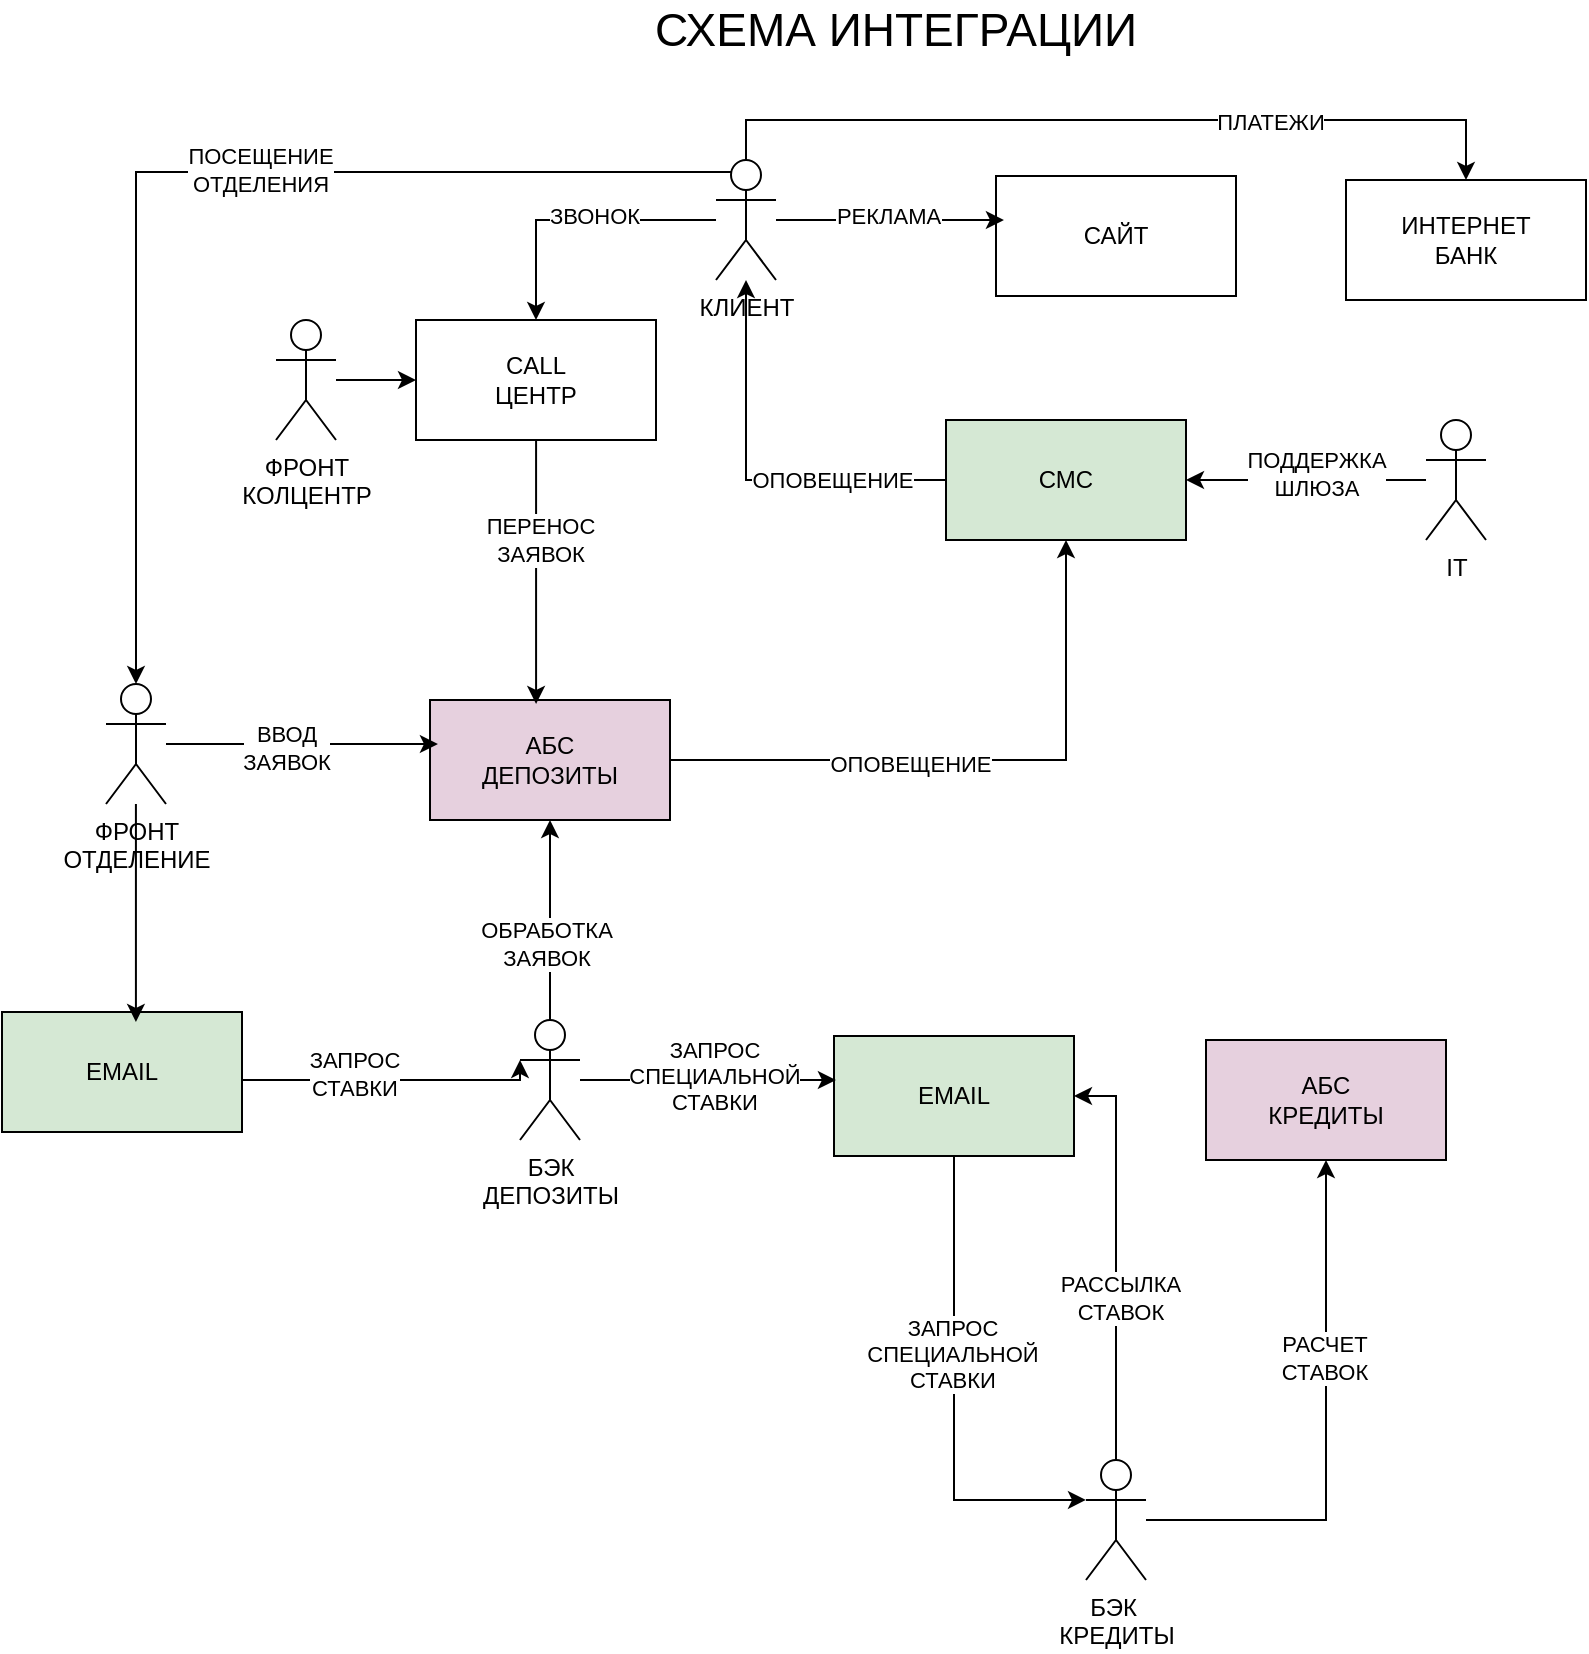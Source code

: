 <mxfile version="25.0.2">
  <diagram name="Page-1" id="RVYZcRryJPlw-NqLsayb">
    <mxGraphModel dx="1354" dy="1692" grid="1" gridSize="10" guides="1" tooltips="1" connect="1" arrows="1" fold="1" page="1" pageScale="1" pageWidth="850" pageHeight="1100" math="0" shadow="0">
      <root>
        <mxCell id="0" />
        <mxCell id="1" parent="0" />
        <mxCell id="GG9Ydm_uG05B6DUwSjur-1" value="EMAIL" style="rounded=0;whiteSpace=wrap;html=1;fillColor=#D5E8D4;" vertex="1" parent="1">
          <mxGeometry x="68" y="466" width="120" height="60" as="geometry" />
        </mxCell>
        <mxCell id="GG9Ydm_uG05B6DUwSjur-32" style="edgeStyle=orthogonalEdgeStyle;rounded=0;orthogonalLoop=1;jettySize=auto;html=1;exitX=1;exitY=0.5;exitDx=0;exitDy=0;" edge="1" parent="1" source="GG9Ydm_uG05B6DUwSjur-2" target="GG9Ydm_uG05B6DUwSjur-4">
          <mxGeometry relative="1" as="geometry" />
        </mxCell>
        <mxCell id="GG9Ydm_uG05B6DUwSjur-57" value="ОПОВЕЩЕНИЕ" style="edgeLabel;html=1;align=center;verticalAlign=middle;resizable=0;points=[];" vertex="1" connectable="0" parent="GG9Ydm_uG05B6DUwSjur-32">
          <mxGeometry x="-0.221" y="-2" relative="1" as="geometry">
            <mxPoint as="offset" />
          </mxGeometry>
        </mxCell>
        <mxCell id="GG9Ydm_uG05B6DUwSjur-2" value="АБС&lt;div&gt;ДЕПОЗИТЫ&lt;/div&gt;" style="rounded=0;whiteSpace=wrap;html=1;fillColor=#E6D0DE;" vertex="1" parent="1">
          <mxGeometry x="282" y="310" width="120" height="60" as="geometry" />
        </mxCell>
        <mxCell id="GG9Ydm_uG05B6DUwSjur-31" style="edgeStyle=orthogonalEdgeStyle;rounded=0;orthogonalLoop=1;jettySize=auto;html=1;entryX=0.442;entryY=0.033;entryDx=0;entryDy=0;entryPerimeter=0;" edge="1" parent="1" source="GG9Ydm_uG05B6DUwSjur-3" target="GG9Ydm_uG05B6DUwSjur-2">
          <mxGeometry relative="1" as="geometry" />
        </mxCell>
        <mxCell id="GG9Ydm_uG05B6DUwSjur-59" value="ПЕРЕНОС&lt;div&gt;ЗАЯВОК&lt;/div&gt;" style="edgeLabel;html=1;align=center;verticalAlign=middle;resizable=0;points=[];" vertex="1" connectable="0" parent="GG9Ydm_uG05B6DUwSjur-31">
          <mxGeometry x="-0.242" y="2" relative="1" as="geometry">
            <mxPoint as="offset" />
          </mxGeometry>
        </mxCell>
        <mxCell id="GG9Ydm_uG05B6DUwSjur-3" value="CALL&lt;div&gt;ЦЕНТР&lt;/div&gt;" style="rounded=0;whiteSpace=wrap;html=1;" vertex="1" parent="1">
          <mxGeometry x="275" y="120" width="120" height="60" as="geometry" />
        </mxCell>
        <mxCell id="GG9Ydm_uG05B6DUwSjur-47" style="edgeStyle=orthogonalEdgeStyle;rounded=0;orthogonalLoop=1;jettySize=auto;html=1;" edge="1" parent="1" source="GG9Ydm_uG05B6DUwSjur-4" target="GG9Ydm_uG05B6DUwSjur-25">
          <mxGeometry relative="1" as="geometry" />
        </mxCell>
        <mxCell id="GG9Ydm_uG05B6DUwSjur-71" value="ОПОВЕЩЕНИЕ" style="edgeLabel;html=1;align=center;verticalAlign=middle;resizable=0;points=[];" vertex="1" connectable="0" parent="GG9Ydm_uG05B6DUwSjur-47">
          <mxGeometry x="-0.43" relative="1" as="geometry">
            <mxPoint as="offset" />
          </mxGeometry>
        </mxCell>
        <mxCell id="GG9Ydm_uG05B6DUwSjur-4" value="СМС" style="rounded=0;whiteSpace=wrap;html=1;fillColor=#D5E8D4;" vertex="1" parent="1">
          <mxGeometry x="540" y="170" width="120" height="60" as="geometry" />
        </mxCell>
        <mxCell id="GG9Ydm_uG05B6DUwSjur-5" value="САЙТ" style="rounded=0;whiteSpace=wrap;html=1;" vertex="1" parent="1">
          <mxGeometry x="565" y="48" width="120" height="60" as="geometry" />
        </mxCell>
        <mxCell id="GG9Ydm_uG05B6DUwSjur-7" value="ФРОНТ&lt;div&gt;ОТДЕЛЕНИЕ&lt;/div&gt;" style="shape=umlActor;verticalLabelPosition=bottom;verticalAlign=top;html=1;" vertex="1" parent="1">
          <mxGeometry x="120" y="302" width="30" height="60" as="geometry" />
        </mxCell>
        <mxCell id="GG9Ydm_uG05B6DUwSjur-18" value="АБС&lt;div&gt;КРЕДИТЫ&lt;/div&gt;" style="rounded=0;whiteSpace=wrap;html=1;fillColor=#E6D0DE;" vertex="1" parent="1">
          <mxGeometry x="670" y="480" width="120" height="60" as="geometry" />
        </mxCell>
        <mxCell id="GG9Ydm_uG05B6DUwSjur-21" value="БЭК&lt;div&gt;ДЕПОЗИТЫ&lt;/div&gt;" style="shape=umlActor;verticalLabelPosition=bottom;verticalAlign=top;html=1;" vertex="1" parent="1">
          <mxGeometry x="327" y="470" width="30" height="60" as="geometry" />
        </mxCell>
        <mxCell id="GG9Ydm_uG05B6DUwSjur-41" style="edgeStyle=orthogonalEdgeStyle;rounded=0;orthogonalLoop=1;jettySize=auto;html=1;entryX=0.5;entryY=1;entryDx=0;entryDy=0;" edge="1" parent="1" source="GG9Ydm_uG05B6DUwSjur-22" target="GG9Ydm_uG05B6DUwSjur-18">
          <mxGeometry relative="1" as="geometry" />
        </mxCell>
        <mxCell id="GG9Ydm_uG05B6DUwSjur-67" value="РАСЧЕТ&lt;div&gt;СТАВОК&lt;/div&gt;" style="edgeLabel;html=1;align=center;verticalAlign=middle;resizable=0;points=[];" vertex="1" connectable="0" parent="GG9Ydm_uG05B6DUwSjur-41">
          <mxGeometry x="0.266" y="1" relative="1" as="geometry">
            <mxPoint as="offset" />
          </mxGeometry>
        </mxCell>
        <mxCell id="GG9Ydm_uG05B6DUwSjur-69" style="edgeStyle=orthogonalEdgeStyle;rounded=0;orthogonalLoop=1;jettySize=auto;html=1;entryX=1;entryY=0.5;entryDx=0;entryDy=0;exitX=0.5;exitY=0;exitDx=0;exitDy=0;exitPerimeter=0;" edge="1" parent="1" source="GG9Ydm_uG05B6DUwSjur-22" target="GG9Ydm_uG05B6DUwSjur-55">
          <mxGeometry relative="1" as="geometry" />
        </mxCell>
        <mxCell id="GG9Ydm_uG05B6DUwSjur-70" value="РАССЫЛКА&lt;div&gt;СТАВОК&lt;/div&gt;" style="edgeLabel;html=1;align=center;verticalAlign=middle;resizable=0;points=[];" vertex="1" connectable="0" parent="GG9Ydm_uG05B6DUwSjur-69">
          <mxGeometry x="-0.198" y="-2" relative="1" as="geometry">
            <mxPoint as="offset" />
          </mxGeometry>
        </mxCell>
        <mxCell id="GG9Ydm_uG05B6DUwSjur-22" value="БЭК&amp;nbsp;&lt;div&gt;КРЕДИТЫ&lt;/div&gt;" style="shape=umlActor;verticalLabelPosition=bottom;verticalAlign=top;html=1;" vertex="1" parent="1">
          <mxGeometry x="610" y="690" width="30" height="60" as="geometry" />
        </mxCell>
        <mxCell id="GG9Ydm_uG05B6DUwSjur-34" style="edgeStyle=orthogonalEdgeStyle;rounded=0;orthogonalLoop=1;jettySize=auto;html=1;entryX=0;entryY=0.5;entryDx=0;entryDy=0;" edge="1" parent="1" source="GG9Ydm_uG05B6DUwSjur-23" target="GG9Ydm_uG05B6DUwSjur-3">
          <mxGeometry relative="1" as="geometry" />
        </mxCell>
        <mxCell id="GG9Ydm_uG05B6DUwSjur-23" value="ФРОНТ&lt;div&gt;&lt;div&gt;КОЛЦЕНТР&lt;/div&gt;&lt;/div&gt;" style="shape=umlActor;verticalLabelPosition=bottom;verticalAlign=top;html=1;" vertex="1" parent="1">
          <mxGeometry x="205" y="120" width="30" height="60" as="geometry" />
        </mxCell>
        <mxCell id="GG9Ydm_uG05B6DUwSjur-30" style="edgeStyle=orthogonalEdgeStyle;rounded=0;orthogonalLoop=1;jettySize=auto;html=1;entryX=0.5;entryY=0;entryDx=0;entryDy=0;" edge="1" parent="1" source="GG9Ydm_uG05B6DUwSjur-25" target="GG9Ydm_uG05B6DUwSjur-3">
          <mxGeometry relative="1" as="geometry" />
        </mxCell>
        <mxCell id="GG9Ydm_uG05B6DUwSjur-73" value="ЗВОНОК" style="edgeLabel;html=1;align=center;verticalAlign=middle;resizable=0;points=[];" vertex="1" connectable="0" parent="GG9Ydm_uG05B6DUwSjur-30">
          <mxGeometry x="-0.129" y="-2" relative="1" as="geometry">
            <mxPoint as="offset" />
          </mxGeometry>
        </mxCell>
        <mxCell id="GG9Ydm_uG05B6DUwSjur-44" style="edgeStyle=orthogonalEdgeStyle;rounded=0;orthogonalLoop=1;jettySize=auto;html=1;entryX=0.5;entryY=0;entryDx=0;entryDy=0;exitX=0.5;exitY=0;exitDx=0;exitDy=0;exitPerimeter=0;" edge="1" parent="1" source="GG9Ydm_uG05B6DUwSjur-25" target="GG9Ydm_uG05B6DUwSjur-6">
          <mxGeometry relative="1" as="geometry" />
        </mxCell>
        <mxCell id="GG9Ydm_uG05B6DUwSjur-66" value="ПЛАТЕЖИ" style="edgeLabel;html=1;align=center;verticalAlign=middle;resizable=0;points=[];" vertex="1" connectable="0" parent="GG9Ydm_uG05B6DUwSjur-44">
          <mxGeometry x="0.376" y="-1" relative="1" as="geometry">
            <mxPoint as="offset" />
          </mxGeometry>
        </mxCell>
        <mxCell id="GG9Ydm_uG05B6DUwSjur-49" style="edgeStyle=orthogonalEdgeStyle;rounded=0;orthogonalLoop=1;jettySize=auto;html=1;entryX=0.5;entryY=0;entryDx=0;entryDy=0;entryPerimeter=0;exitX=0.25;exitY=0.1;exitDx=0;exitDy=0;exitPerimeter=0;" edge="1" parent="1" source="GG9Ydm_uG05B6DUwSjur-25" target="GG9Ydm_uG05B6DUwSjur-7">
          <mxGeometry relative="1" as="geometry">
            <mxPoint x="130" y="220" as="targetPoint" />
          </mxGeometry>
        </mxCell>
        <mxCell id="GG9Ydm_uG05B6DUwSjur-64" value="ПОСЕЩЕНИЕ&lt;div&gt;ОТДЕЛЕНИЯ&lt;/div&gt;" style="edgeLabel;html=1;align=center;verticalAlign=middle;resizable=0;points=[];" vertex="1" connectable="0" parent="GG9Ydm_uG05B6DUwSjur-49">
          <mxGeometry x="-0.149" y="-1" relative="1" as="geometry">
            <mxPoint as="offset" />
          </mxGeometry>
        </mxCell>
        <mxCell id="GG9Ydm_uG05B6DUwSjur-25" value="КЛИЕНТ" style="shape=umlActor;verticalLabelPosition=bottom;verticalAlign=top;html=1;" vertex="1" parent="1">
          <mxGeometry x="425" y="40" width="30" height="60" as="geometry" />
        </mxCell>
        <mxCell id="GG9Ydm_uG05B6DUwSjur-43" style="edgeStyle=orthogonalEdgeStyle;rounded=0;orthogonalLoop=1;jettySize=auto;html=1;entryX=1;entryY=0.5;entryDx=0;entryDy=0;" edge="1" parent="1" source="GG9Ydm_uG05B6DUwSjur-27" target="GG9Ydm_uG05B6DUwSjur-4">
          <mxGeometry relative="1" as="geometry" />
        </mxCell>
        <mxCell id="GG9Ydm_uG05B6DUwSjur-58" value="ПОДДЕРЖКА&lt;div&gt;ШЛЮЗА&lt;/div&gt;" style="edgeLabel;html=1;align=center;verticalAlign=middle;resizable=0;points=[];" vertex="1" connectable="0" parent="GG9Ydm_uG05B6DUwSjur-43">
          <mxGeometry x="-0.083" y="-3" relative="1" as="geometry">
            <mxPoint as="offset" />
          </mxGeometry>
        </mxCell>
        <mxCell id="GG9Ydm_uG05B6DUwSjur-27" value="IT" style="shape=umlActor;verticalLabelPosition=bottom;verticalAlign=top;html=1;" vertex="1" parent="1">
          <mxGeometry x="780" y="170" width="30" height="60" as="geometry" />
        </mxCell>
        <mxCell id="GG9Ydm_uG05B6DUwSjur-35" style="edgeStyle=orthogonalEdgeStyle;rounded=0;orthogonalLoop=1;jettySize=auto;html=1;entryX=0.033;entryY=0.367;entryDx=0;entryDy=0;entryPerimeter=0;" edge="1" parent="1" source="GG9Ydm_uG05B6DUwSjur-7" target="GG9Ydm_uG05B6DUwSjur-2">
          <mxGeometry relative="1" as="geometry" />
        </mxCell>
        <mxCell id="GG9Ydm_uG05B6DUwSjur-63" value="ВВОД&lt;div&gt;ЗАЯВОК&lt;/div&gt;" style="edgeLabel;html=1;align=center;verticalAlign=middle;resizable=0;points=[];" vertex="1" connectable="0" parent="GG9Ydm_uG05B6DUwSjur-35">
          <mxGeometry x="-0.117" y="-2" relative="1" as="geometry">
            <mxPoint as="offset" />
          </mxGeometry>
        </mxCell>
        <mxCell id="GG9Ydm_uG05B6DUwSjur-37" style="edgeStyle=orthogonalEdgeStyle;rounded=0;orthogonalLoop=1;jettySize=auto;html=1;entryX=0;entryY=0.333;entryDx=0;entryDy=0;entryPerimeter=0;exitX=1;exitY=0.5;exitDx=0;exitDy=0;" edge="1" parent="1" source="GG9Ydm_uG05B6DUwSjur-1" target="GG9Ydm_uG05B6DUwSjur-21">
          <mxGeometry relative="1" as="geometry">
            <Array as="points">
              <mxPoint x="327" y="500" />
            </Array>
          </mxGeometry>
        </mxCell>
        <mxCell id="GG9Ydm_uG05B6DUwSjur-61" value="ЗАПРОС&lt;div&gt;СТАВКИ&lt;/div&gt;" style="edgeLabel;html=1;align=center;verticalAlign=middle;resizable=0;points=[];" vertex="1" connectable="0" parent="GG9Ydm_uG05B6DUwSjur-37">
          <mxGeometry x="-0.216" y="3" relative="1" as="geometry">
            <mxPoint as="offset" />
          </mxGeometry>
        </mxCell>
        <mxCell id="GG9Ydm_uG05B6DUwSjur-38" style="edgeStyle=orthogonalEdgeStyle;rounded=0;orthogonalLoop=1;jettySize=auto;html=1;" edge="1" parent="1" source="GG9Ydm_uG05B6DUwSjur-21" target="GG9Ydm_uG05B6DUwSjur-2">
          <mxGeometry relative="1" as="geometry" />
        </mxCell>
        <mxCell id="GG9Ydm_uG05B6DUwSjur-62" value="ОБРАБОТКА&lt;div&gt;ЗАЯВОК&lt;/div&gt;" style="edgeLabel;html=1;align=center;verticalAlign=middle;resizable=0;points=[];" vertex="1" connectable="0" parent="GG9Ydm_uG05B6DUwSjur-38">
          <mxGeometry x="-0.24" y="2" relative="1" as="geometry">
            <mxPoint as="offset" />
          </mxGeometry>
        </mxCell>
        <mxCell id="GG9Ydm_uG05B6DUwSjur-39" style="edgeStyle=orthogonalEdgeStyle;rounded=0;orthogonalLoop=1;jettySize=auto;html=1;entryX=0;entryY=0.333;entryDx=0;entryDy=0;entryPerimeter=0;exitX=0.5;exitY=1;exitDx=0;exitDy=0;" edge="1" parent="1" source="GG9Ydm_uG05B6DUwSjur-55" target="GG9Ydm_uG05B6DUwSjur-22">
          <mxGeometry relative="1" as="geometry">
            <mxPoint x="130" y="590" as="sourcePoint" />
            <mxPoint x="250" y="560" as="targetPoint" />
          </mxGeometry>
        </mxCell>
        <mxCell id="GG9Ydm_uG05B6DUwSjur-60" value="ЗАПРОС&lt;div&gt;СПЕЦИАЛЬНОЙ&lt;/div&gt;&lt;div&gt;СТАВКИ&lt;/div&gt;" style="edgeLabel;html=1;align=center;verticalAlign=middle;resizable=0;points=[];" vertex="1" connectable="0" parent="GG9Ydm_uG05B6DUwSjur-39">
          <mxGeometry x="-0.168" y="-1" relative="1" as="geometry">
            <mxPoint as="offset" />
          </mxGeometry>
        </mxCell>
        <mxCell id="GG9Ydm_uG05B6DUwSjur-6" value="ИНТЕРНЕТ&lt;div&gt;БАНК&lt;/div&gt;" style="rounded=0;whiteSpace=wrap;html=1;" vertex="1" parent="1">
          <mxGeometry x="740" y="50" width="120" height="60" as="geometry" />
        </mxCell>
        <mxCell id="GG9Ydm_uG05B6DUwSjur-48" style="edgeStyle=orthogonalEdgeStyle;rounded=0;orthogonalLoop=1;jettySize=auto;html=1;entryX=0.033;entryY=0.367;entryDx=0;entryDy=0;entryPerimeter=0;" edge="1" parent="1" source="GG9Ydm_uG05B6DUwSjur-25" target="GG9Ydm_uG05B6DUwSjur-5">
          <mxGeometry relative="1" as="geometry" />
        </mxCell>
        <mxCell id="GG9Ydm_uG05B6DUwSjur-65" value="РЕКЛАМА" style="edgeLabel;html=1;align=center;verticalAlign=middle;resizable=0;points=[];" vertex="1" connectable="0" parent="GG9Ydm_uG05B6DUwSjur-48">
          <mxGeometry x="-0.017" y="2" relative="1" as="geometry">
            <mxPoint as="offset" />
          </mxGeometry>
        </mxCell>
        <mxCell id="GG9Ydm_uG05B6DUwSjur-51" style="edgeStyle=orthogonalEdgeStyle;rounded=0;orthogonalLoop=1;jettySize=auto;html=1;entryX=0.558;entryY=0.083;entryDx=0;entryDy=0;entryPerimeter=0;" edge="1" parent="1" source="GG9Ydm_uG05B6DUwSjur-7" target="GG9Ydm_uG05B6DUwSjur-1">
          <mxGeometry relative="1" as="geometry" />
        </mxCell>
        <mxCell id="GG9Ydm_uG05B6DUwSjur-52" value="СХЕМА ИНТЕГРАЦИИ" style="text;html=1;align=center;verticalAlign=middle;whiteSpace=wrap;rounded=0;fontSize=23;" vertex="1" parent="1">
          <mxGeometry x="345" y="-40" width="340" height="30" as="geometry" />
        </mxCell>
        <mxCell id="GG9Ydm_uG05B6DUwSjur-55" value="EMAIL" style="rounded=0;whiteSpace=wrap;html=1;fillColor=#D5E8D4;" vertex="1" parent="1">
          <mxGeometry x="484" y="478" width="120" height="60" as="geometry" />
        </mxCell>
        <mxCell id="GG9Ydm_uG05B6DUwSjur-56" style="edgeStyle=orthogonalEdgeStyle;rounded=0;orthogonalLoop=1;jettySize=auto;html=1;entryX=0.008;entryY=0.367;entryDx=0;entryDy=0;entryPerimeter=0;" edge="1" parent="1" source="GG9Ydm_uG05B6DUwSjur-21" target="GG9Ydm_uG05B6DUwSjur-55">
          <mxGeometry relative="1" as="geometry" />
        </mxCell>
        <mxCell id="GG9Ydm_uG05B6DUwSjur-72" value="ЗАПРОС&lt;div&gt;СПЕЦИАЛЬНОЙ&lt;/div&gt;&lt;div&gt;СТАВКИ&lt;/div&gt;" style="edgeLabel;html=1;align=center;verticalAlign=middle;resizable=0;points=[];" vertex="1" connectable="0" parent="GG9Ydm_uG05B6DUwSjur-56">
          <mxGeometry x="0.051" y="2" relative="1" as="geometry">
            <mxPoint as="offset" />
          </mxGeometry>
        </mxCell>
      </root>
    </mxGraphModel>
  </diagram>
</mxfile>
